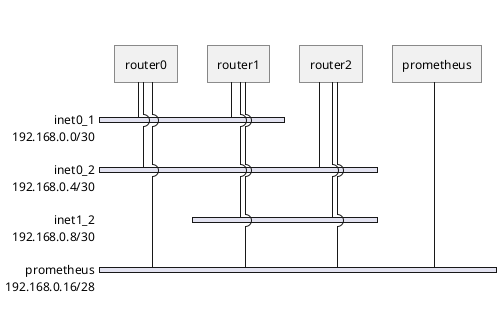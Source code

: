 @startuml nwdiag
nwdiag {
  router0 [shape = router];
  router1 [shape = router];
  router2 [shape = router];
  prometheus [shape = prometheus];

  network inet0_1 {
    address = "192.168.0.0/30";
    router0;
    router1;
  }

  network inet0_2 {
    address = "192.168.0.4/30";
    router0;
    router2;
  }

  network inet1_2 {
    address = "192.168.0.8/30";
    router1;
    router2;
  }

  network prometheus {
    address = "192.168.0.16/28";
    router0;
    router1;
    router2;
    prometheus;
  }
}
@enduml
